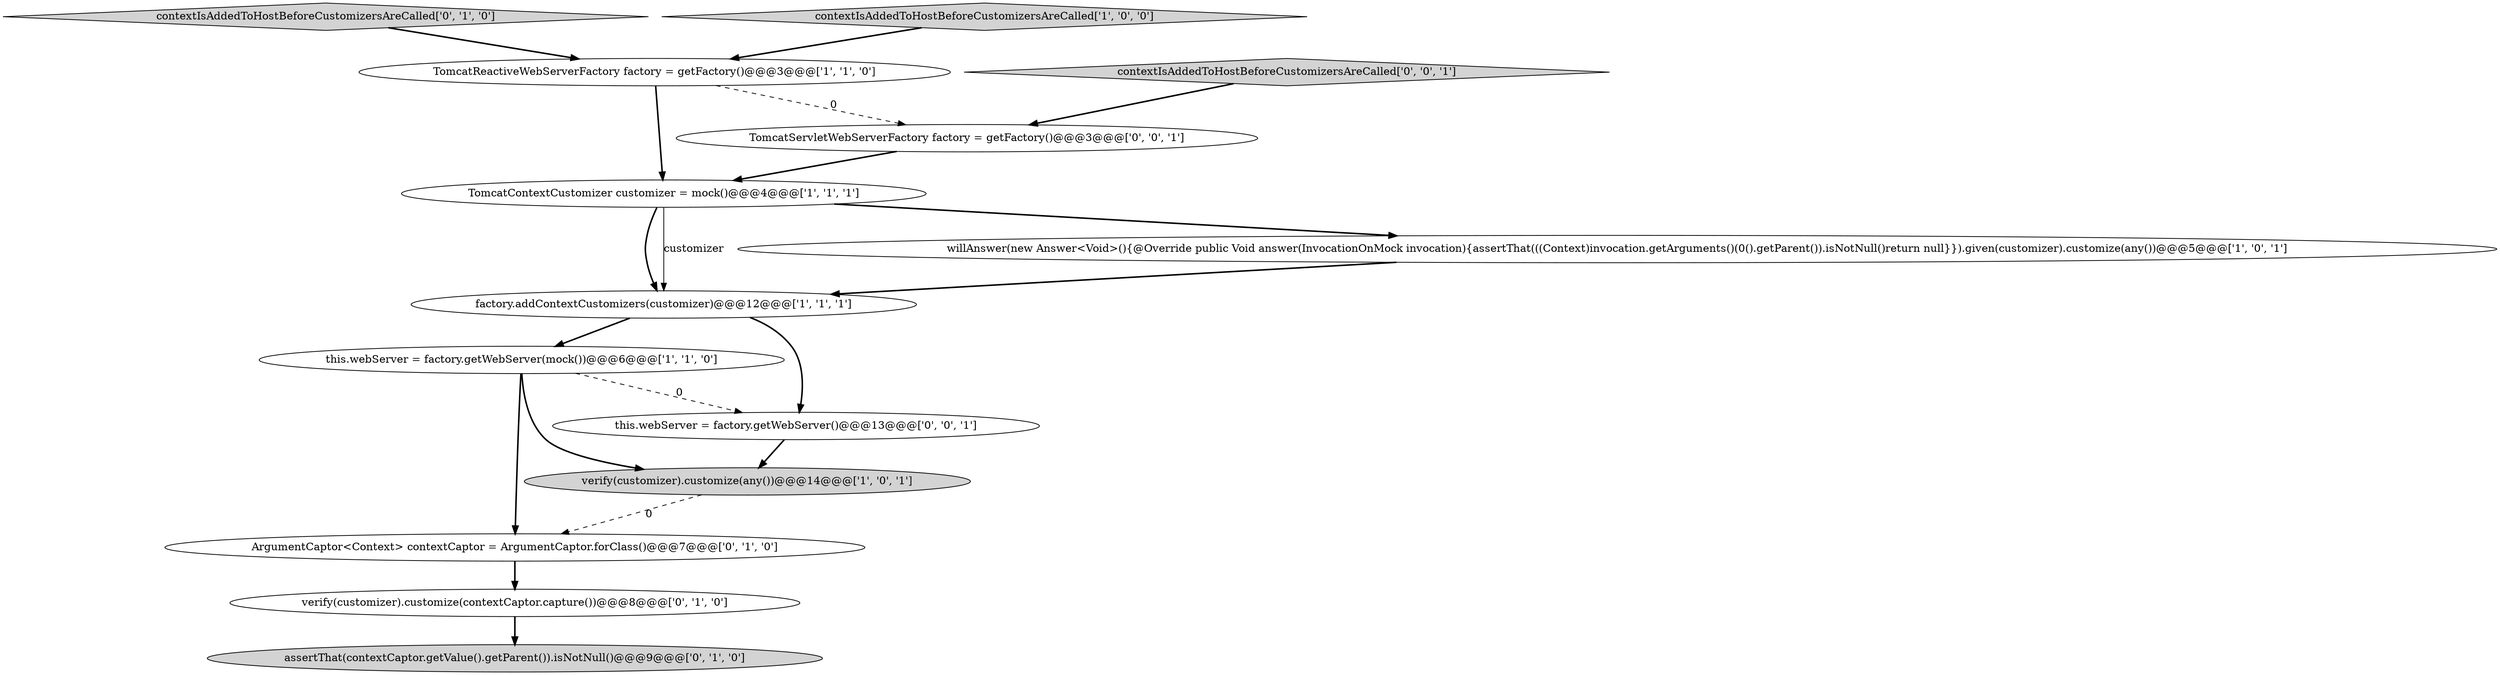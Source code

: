 digraph {
12 [style = filled, label = "TomcatServletWebServerFactory factory = getFactory()@@@3@@@['0', '0', '1']", fillcolor = white, shape = ellipse image = "AAA0AAABBB3BBB"];
11 [style = filled, label = "contextIsAddedToHostBeforeCustomizersAreCalled['0', '0', '1']", fillcolor = lightgray, shape = diamond image = "AAA0AAABBB3BBB"];
10 [style = filled, label = "contextIsAddedToHostBeforeCustomizersAreCalled['0', '1', '0']", fillcolor = lightgray, shape = diamond image = "AAA0AAABBB2BBB"];
2 [style = filled, label = "factory.addContextCustomizers(customizer)@@@12@@@['1', '1', '1']", fillcolor = white, shape = ellipse image = "AAA0AAABBB1BBB"];
0 [style = filled, label = "this.webServer = factory.getWebServer(mock())@@@6@@@['1', '1', '0']", fillcolor = white, shape = ellipse image = "AAA0AAABBB1BBB"];
13 [style = filled, label = "this.webServer = factory.getWebServer()@@@13@@@['0', '0', '1']", fillcolor = white, shape = ellipse image = "AAA0AAABBB3BBB"];
7 [style = filled, label = "assertThat(contextCaptor.getValue().getParent()).isNotNull()@@@9@@@['0', '1', '0']", fillcolor = lightgray, shape = ellipse image = "AAA1AAABBB2BBB"];
1 [style = filled, label = "contextIsAddedToHostBeforeCustomizersAreCalled['1', '0', '0']", fillcolor = lightgray, shape = diamond image = "AAA0AAABBB1BBB"];
9 [style = filled, label = "ArgumentCaptor<Context> contextCaptor = ArgumentCaptor.forClass()@@@7@@@['0', '1', '0']", fillcolor = white, shape = ellipse image = "AAA1AAABBB2BBB"];
5 [style = filled, label = "TomcatContextCustomizer customizer = mock()@@@4@@@['1', '1', '1']", fillcolor = white, shape = ellipse image = "AAA0AAABBB1BBB"];
3 [style = filled, label = "verify(customizer).customize(any())@@@14@@@['1', '0', '1']", fillcolor = lightgray, shape = ellipse image = "AAA0AAABBB1BBB"];
6 [style = filled, label = "willAnswer(new Answer<Void>(){@Override public Void answer(InvocationOnMock invocation){assertThat(((Context)invocation.getArguments()(0().getParent()).isNotNull()return null}}).given(customizer).customize(any())@@@5@@@['1', '0', '1']", fillcolor = white, shape = ellipse image = "AAA0AAABBB1BBB"];
8 [style = filled, label = "verify(customizer).customize(contextCaptor.capture())@@@8@@@['0', '1', '0']", fillcolor = white, shape = ellipse image = "AAA1AAABBB2BBB"];
4 [style = filled, label = "TomcatReactiveWebServerFactory factory = getFactory()@@@3@@@['1', '1', '0']", fillcolor = white, shape = ellipse image = "AAA0AAABBB1BBB"];
5->2 [style = bold, label=""];
4->5 [style = bold, label=""];
8->7 [style = bold, label=""];
13->3 [style = bold, label=""];
0->9 [style = bold, label=""];
2->0 [style = bold, label=""];
12->5 [style = bold, label=""];
2->13 [style = bold, label=""];
0->13 [style = dashed, label="0"];
9->8 [style = bold, label=""];
5->2 [style = solid, label="customizer"];
0->3 [style = bold, label=""];
10->4 [style = bold, label=""];
11->12 [style = bold, label=""];
4->12 [style = dashed, label="0"];
3->9 [style = dashed, label="0"];
5->6 [style = bold, label=""];
6->2 [style = bold, label=""];
1->4 [style = bold, label=""];
}
